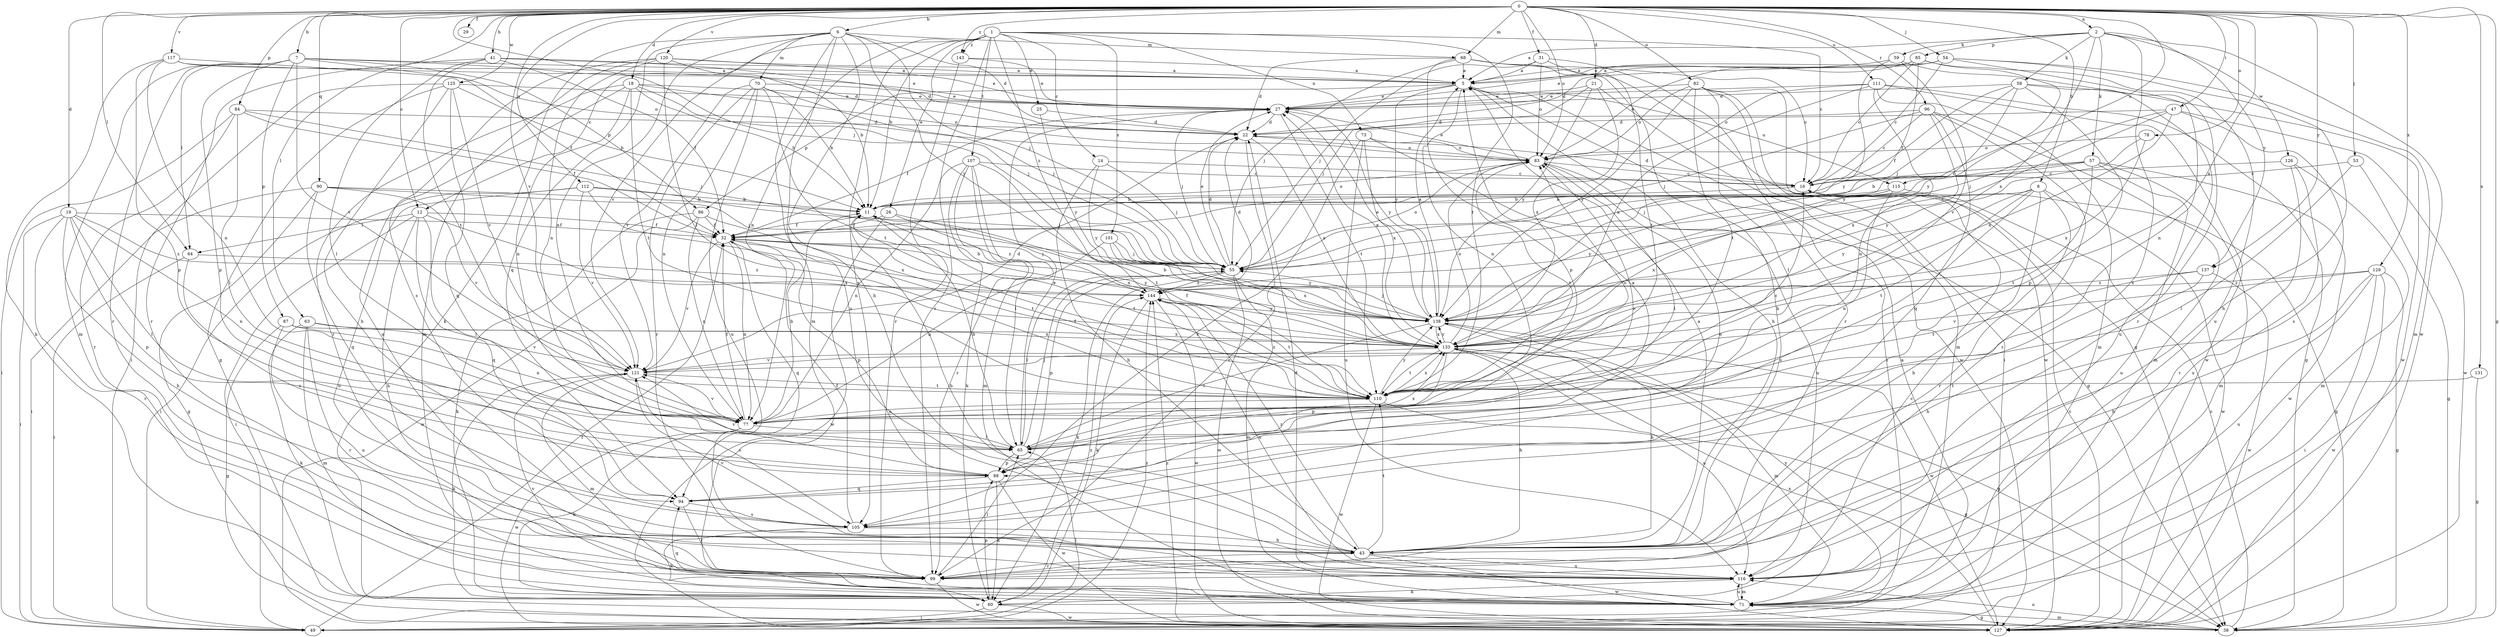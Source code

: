 strict digraph  {
0;
1;
2;
5;
6;
7;
8;
11;
12;
14;
16;
18;
19;
21;
22;
25;
26;
27;
29;
31;
32;
38;
41;
43;
47;
49;
53;
54;
55;
57;
58;
59;
60;
63;
64;
65;
68;
70;
71;
73;
77;
78;
82;
83;
84;
85;
86;
87;
88;
90;
94;
96;
99;
101;
105;
107;
110;
111;
112;
115;
116;
117;
120;
121;
125;
126;
127;
129;
131;
133;
137;
138;
143;
144;
0 -> 2  [label=a];
0 -> 6  [label=b];
0 -> 7  [label=b];
0 -> 8  [label=b];
0 -> 12  [label=c];
0 -> 18  [label=d];
0 -> 19  [label=d];
0 -> 21  [label=d];
0 -> 29  [label=f];
0 -> 31  [label=f];
0 -> 38  [label=g];
0 -> 41  [label=h];
0 -> 47  [label=i];
0 -> 53  [label=j];
0 -> 54  [label=j];
0 -> 55  [label=j];
0 -> 63  [label=l];
0 -> 64  [label=l];
0 -> 68  [label=m];
0 -> 78  [label=o];
0 -> 82  [label=o];
0 -> 83  [label=o];
0 -> 84  [label=p];
0 -> 90  [label=q];
0 -> 96  [label=r];
0 -> 111  [label=u];
0 -> 112  [label=u];
0 -> 115  [label=u];
0 -> 117  [label=v];
0 -> 120  [label=v];
0 -> 121  [label=v];
0 -> 125  [label=w];
0 -> 129  [label=x];
0 -> 131  [label=x];
0 -> 133  [label=x];
0 -> 137  [label=y];
0 -> 143  [label=z];
1 -> 11  [label=b];
1 -> 12  [label=c];
1 -> 14  [label=c];
1 -> 16  [label=c];
1 -> 25  [label=e];
1 -> 26  [label=e];
1 -> 73  [label=n];
1 -> 77  [label=n];
1 -> 99  [label=r];
1 -> 101  [label=s];
1 -> 105  [label=s];
1 -> 107  [label=t];
1 -> 110  [label=t];
1 -> 143  [label=z];
1 -> 144  [label=z];
2 -> 5  [label=a];
2 -> 57  [label=k];
2 -> 58  [label=k];
2 -> 59  [label=k];
2 -> 85  [label=p];
2 -> 105  [label=s];
2 -> 126  [label=w];
2 -> 127  [label=w];
2 -> 133  [label=x];
2 -> 137  [label=y];
5 -> 27  [label=e];
5 -> 43  [label=h];
5 -> 49  [label=i];
5 -> 77  [label=n];
5 -> 86  [label=p];
5 -> 115  [label=u];
5 -> 138  [label=y];
6 -> 22  [label=d];
6 -> 43  [label=h];
6 -> 55  [label=j];
6 -> 60  [label=k];
6 -> 68  [label=m];
6 -> 70  [label=m];
6 -> 71  [label=m];
6 -> 77  [label=n];
6 -> 94  [label=q];
6 -> 116  [label=u];
6 -> 121  [label=v];
6 -> 138  [label=y];
7 -> 5  [label=a];
7 -> 27  [label=e];
7 -> 32  [label=f];
7 -> 64  [label=l];
7 -> 71  [label=m];
7 -> 86  [label=p];
7 -> 87  [label=p];
7 -> 88  [label=p];
7 -> 99  [label=r];
7 -> 121  [label=v];
8 -> 11  [label=b];
8 -> 43  [label=h];
8 -> 99  [label=r];
8 -> 105  [label=s];
8 -> 110  [label=t];
8 -> 127  [label=w];
8 -> 138  [label=y];
11 -> 32  [label=f];
11 -> 83  [label=o];
11 -> 110  [label=t];
12 -> 32  [label=f];
12 -> 43  [label=h];
12 -> 49  [label=i];
12 -> 64  [label=l];
12 -> 65  [label=l];
12 -> 94  [label=q];
12 -> 133  [label=x];
14 -> 16  [label=c];
14 -> 43  [label=h];
14 -> 55  [label=j];
14 -> 138  [label=y];
16 -> 11  [label=b];
16 -> 22  [label=d];
18 -> 11  [label=b];
18 -> 27  [label=e];
18 -> 55  [label=j];
18 -> 77  [label=n];
18 -> 83  [label=o];
18 -> 99  [label=r];
18 -> 110  [label=t];
18 -> 116  [label=u];
19 -> 32  [label=f];
19 -> 43  [label=h];
19 -> 49  [label=i];
19 -> 65  [label=l];
19 -> 77  [label=n];
19 -> 88  [label=p];
19 -> 99  [label=r];
19 -> 144  [label=z];
21 -> 27  [label=e];
21 -> 55  [label=j];
21 -> 127  [label=w];
21 -> 133  [label=x];
21 -> 138  [label=y];
22 -> 83  [label=o];
22 -> 99  [label=r];
22 -> 133  [label=x];
25 -> 22  [label=d];
25 -> 138  [label=y];
26 -> 32  [label=f];
26 -> 127  [label=w];
26 -> 133  [label=x];
26 -> 144  [label=z];
27 -> 22  [label=d];
27 -> 32  [label=f];
27 -> 55  [label=j];
27 -> 110  [label=t];
27 -> 138  [label=y];
31 -> 5  [label=a];
31 -> 55  [label=j];
31 -> 83  [label=o];
31 -> 99  [label=r];
31 -> 110  [label=t];
32 -> 55  [label=j];
32 -> 77  [label=n];
32 -> 88  [label=p];
32 -> 94  [label=q];
32 -> 121  [label=v];
32 -> 138  [label=y];
38 -> 16  [label=c];
38 -> 71  [label=m];
38 -> 116  [label=u];
41 -> 5  [label=a];
41 -> 22  [label=d];
41 -> 32  [label=f];
41 -> 65  [label=l];
41 -> 99  [label=r];
41 -> 110  [label=t];
43 -> 5  [label=a];
43 -> 11  [label=b];
43 -> 99  [label=r];
43 -> 110  [label=t];
43 -> 116  [label=u];
43 -> 121  [label=v];
43 -> 127  [label=w];
43 -> 144  [label=z];
47 -> 22  [label=d];
47 -> 55  [label=j];
47 -> 105  [label=s];
47 -> 127  [label=w];
47 -> 133  [label=x];
47 -> 144  [label=z];
49 -> 5  [label=a];
49 -> 32  [label=f];
49 -> 65  [label=l];
49 -> 144  [label=z];
53 -> 16  [label=c];
53 -> 38  [label=g];
53 -> 65  [label=l];
54 -> 5  [label=a];
54 -> 16  [label=c];
54 -> 22  [label=d];
54 -> 27  [label=e];
54 -> 43  [label=h];
54 -> 71  [label=m];
54 -> 77  [label=n];
55 -> 22  [label=d];
55 -> 27  [label=e];
55 -> 60  [label=k];
55 -> 65  [label=l];
55 -> 71  [label=m];
55 -> 83  [label=o];
55 -> 88  [label=p];
55 -> 127  [label=w];
55 -> 144  [label=z];
57 -> 11  [label=b];
57 -> 16  [label=c];
57 -> 55  [label=j];
57 -> 71  [label=m];
57 -> 110  [label=t];
57 -> 116  [label=u];
57 -> 127  [label=w];
58 -> 27  [label=e];
58 -> 32  [label=f];
58 -> 55  [label=j];
58 -> 88  [label=p];
58 -> 116  [label=u];
58 -> 127  [label=w];
58 -> 138  [label=y];
59 -> 5  [label=a];
59 -> 99  [label=r];
59 -> 121  [label=v];
59 -> 138  [label=y];
60 -> 16  [label=c];
60 -> 49  [label=i];
60 -> 88  [label=p];
60 -> 127  [label=w];
60 -> 144  [label=z];
63 -> 60  [label=k];
63 -> 71  [label=m];
63 -> 99  [label=r];
63 -> 121  [label=v];
63 -> 133  [label=x];
64 -> 49  [label=i];
64 -> 105  [label=s];
64 -> 144  [label=z];
65 -> 11  [label=b];
65 -> 27  [label=e];
65 -> 55  [label=j];
65 -> 83  [label=o];
65 -> 88  [label=p];
65 -> 133  [label=x];
68 -> 5  [label=a];
68 -> 16  [label=c];
68 -> 22  [label=d];
68 -> 38  [label=g];
68 -> 43  [label=h];
68 -> 55  [label=j];
68 -> 88  [label=p];
70 -> 11  [label=b];
70 -> 27  [label=e];
70 -> 55  [label=j];
70 -> 77  [label=n];
70 -> 99  [label=r];
70 -> 110  [label=t];
70 -> 116  [label=u];
70 -> 121  [label=v];
71 -> 22  [label=d];
71 -> 38  [label=g];
71 -> 94  [label=q];
71 -> 116  [label=u];
71 -> 121  [label=v];
71 -> 138  [label=y];
73 -> 38  [label=g];
73 -> 83  [label=o];
73 -> 105  [label=s];
73 -> 116  [label=u];
73 -> 133  [label=x];
77 -> 11  [label=b];
77 -> 32  [label=f];
77 -> 60  [label=k];
77 -> 65  [label=l];
77 -> 121  [label=v];
77 -> 127  [label=w];
78 -> 83  [label=o];
78 -> 133  [label=x];
78 -> 138  [label=y];
82 -> 27  [label=e];
82 -> 49  [label=i];
82 -> 65  [label=l];
82 -> 71  [label=m];
82 -> 83  [label=o];
82 -> 110  [label=t];
82 -> 127  [label=w];
82 -> 138  [label=y];
83 -> 16  [label=c];
83 -> 27  [label=e];
83 -> 65  [label=l];
83 -> 110  [label=t];
83 -> 116  [label=u];
84 -> 22  [label=d];
84 -> 32  [label=f];
84 -> 49  [label=i];
84 -> 55  [label=j];
84 -> 65  [label=l];
84 -> 99  [label=r];
85 -> 5  [label=a];
85 -> 16  [label=c];
85 -> 32  [label=f];
85 -> 83  [label=o];
85 -> 116  [label=u];
85 -> 138  [label=y];
86 -> 32  [label=f];
86 -> 60  [label=k];
86 -> 77  [label=n];
86 -> 110  [label=t];
86 -> 127  [label=w];
87 -> 38  [label=g];
87 -> 77  [label=n];
87 -> 116  [label=u];
87 -> 133  [label=x];
88 -> 5  [label=a];
88 -> 60  [label=k];
88 -> 94  [label=q];
88 -> 121  [label=v];
88 -> 127  [label=w];
90 -> 11  [label=b];
90 -> 38  [label=g];
90 -> 49  [label=i];
90 -> 55  [label=j];
90 -> 94  [label=q];
90 -> 121  [label=v];
94 -> 83  [label=o];
94 -> 99  [label=r];
94 -> 105  [label=s];
96 -> 16  [label=c];
96 -> 22  [label=d];
96 -> 55  [label=j];
96 -> 71  [label=m];
96 -> 94  [label=q];
96 -> 99  [label=r];
96 -> 133  [label=x];
99 -> 65  [label=l];
99 -> 127  [label=w];
101 -> 55  [label=j];
101 -> 77  [label=n];
101 -> 133  [label=x];
101 -> 138  [label=y];
105 -> 32  [label=f];
105 -> 43  [label=h];
105 -> 60  [label=k];
107 -> 16  [label=c];
107 -> 60  [label=k];
107 -> 65  [label=l];
107 -> 71  [label=m];
107 -> 77  [label=n];
107 -> 99  [label=r];
107 -> 110  [label=t];
110 -> 16  [label=c];
110 -> 32  [label=f];
110 -> 38  [label=g];
110 -> 77  [label=n];
110 -> 83  [label=o];
110 -> 127  [label=w];
110 -> 133  [label=x];
110 -> 138  [label=y];
110 -> 144  [label=z];
111 -> 27  [label=e];
111 -> 38  [label=g];
111 -> 71  [label=m];
111 -> 77  [label=n];
111 -> 83  [label=o];
111 -> 127  [label=w];
111 -> 133  [label=x];
112 -> 11  [label=b];
112 -> 49  [label=i];
112 -> 55  [label=j];
112 -> 116  [label=u];
112 -> 121  [label=v];
112 -> 133  [label=x];
115 -> 11  [label=b];
115 -> 38  [label=g];
115 -> 77  [label=n];
115 -> 133  [label=x];
115 -> 138  [label=y];
116 -> 60  [label=k];
116 -> 71  [label=m];
117 -> 5  [label=a];
117 -> 22  [label=d];
117 -> 60  [label=k];
117 -> 77  [label=n];
117 -> 83  [label=o];
117 -> 88  [label=p];
120 -> 5  [label=a];
120 -> 11  [label=b];
120 -> 27  [label=e];
120 -> 71  [label=m];
120 -> 77  [label=n];
120 -> 105  [label=s];
120 -> 110  [label=t];
121 -> 22  [label=d];
121 -> 60  [label=k];
121 -> 71  [label=m];
121 -> 105  [label=s];
121 -> 110  [label=t];
125 -> 11  [label=b];
125 -> 27  [label=e];
125 -> 38  [label=g];
125 -> 43  [label=h];
125 -> 49  [label=i];
125 -> 94  [label=q];
125 -> 121  [label=v];
126 -> 16  [label=c];
126 -> 71  [label=m];
126 -> 99  [label=r];
126 -> 116  [label=u];
127 -> 16  [label=c];
127 -> 133  [label=x];
127 -> 144  [label=z];
129 -> 38  [label=g];
129 -> 43  [label=h];
129 -> 49  [label=i];
129 -> 116  [label=u];
129 -> 121  [label=v];
129 -> 127  [label=w];
129 -> 144  [label=z];
131 -> 38  [label=g];
131 -> 110  [label=t];
133 -> 27  [label=e];
133 -> 32  [label=f];
133 -> 38  [label=g];
133 -> 43  [label=h];
133 -> 71  [label=m];
133 -> 83  [label=o];
133 -> 88  [label=p];
133 -> 110  [label=t];
133 -> 116  [label=u];
133 -> 121  [label=v];
133 -> 138  [label=y];
137 -> 43  [label=h];
137 -> 110  [label=t];
137 -> 127  [label=w];
137 -> 144  [label=z];
138 -> 5  [label=a];
138 -> 11  [label=b];
138 -> 27  [label=e];
138 -> 43  [label=h];
138 -> 55  [label=j];
138 -> 65  [label=l];
138 -> 127  [label=w];
138 -> 133  [label=x];
143 -> 5  [label=a];
143 -> 27  [label=e];
143 -> 99  [label=r];
144 -> 11  [label=b];
144 -> 22  [label=d];
144 -> 60  [label=k];
144 -> 110  [label=t];
144 -> 116  [label=u];
144 -> 127  [label=w];
144 -> 138  [label=y];
}
